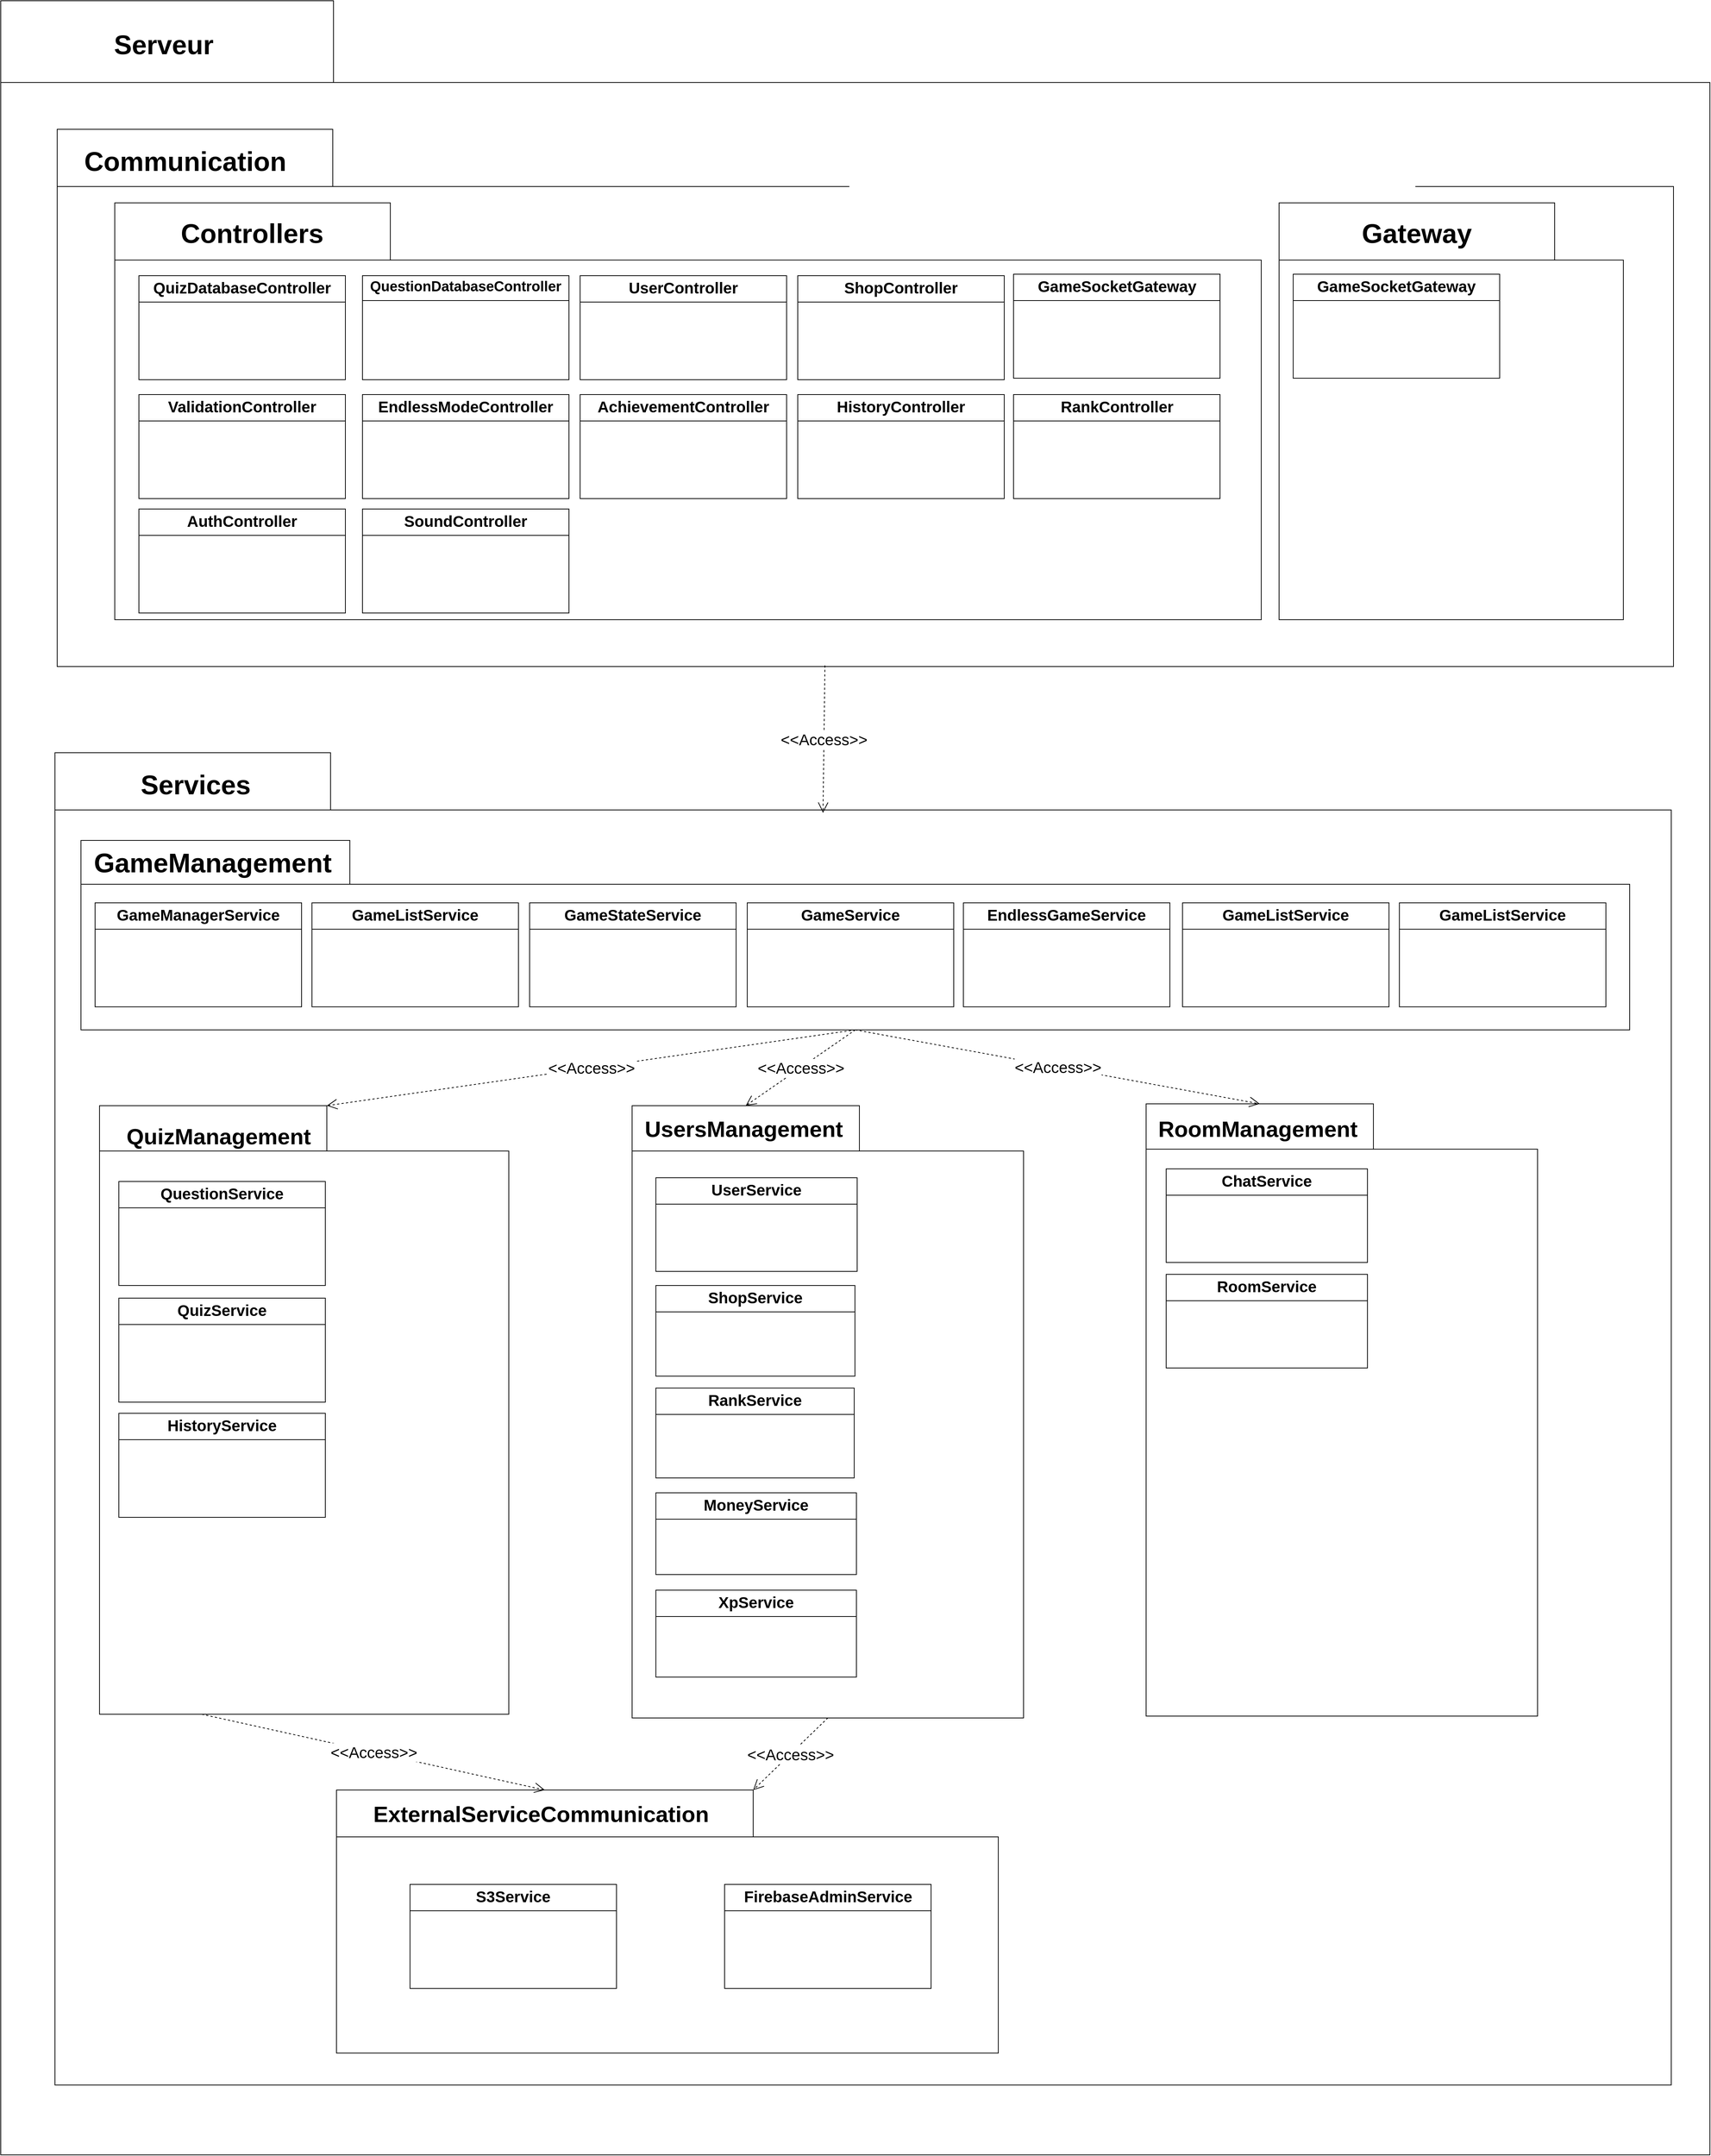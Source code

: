 <mxfile version="26.2.9">
  <diagram name="Page-1" id="TvlfPI-XHOTMkAkQHqAN">
    <mxGraphModel dx="-983" dy="6800" grid="1" gridSize="10" guides="1" tooltips="1" connect="1" arrows="1" fold="1" page="1" pageScale="1" pageWidth="827" pageHeight="1169" math="0" shadow="0">
      <root>
        <mxCell id="0" />
        <mxCell id="1" parent="0" />
        <mxCell id="3Pgrj5yIYafNxYy-8f5n-1" value="" style="shape=folder;fontStyle=1;spacingTop=10;tabWidth=448;tabHeight=110;tabPosition=left;html=1;whiteSpace=wrap;" vertex="1" parent="1">
          <mxGeometry x="4450" y="-4520" width="2301" height="2899" as="geometry" />
        </mxCell>
        <mxCell id="3Pgrj5yIYafNxYy-8f5n-2" value="" style="shape=folder;fontStyle=1;spacingTop=10;tabWidth=371;tabHeight=77;tabPosition=left;html=1;whiteSpace=wrap;" vertex="1" parent="1">
          <mxGeometry x="4526" y="-4347" width="2176" height="723" as="geometry" />
        </mxCell>
        <mxCell id="3Pgrj5yIYafNxYy-8f5n-3" value="&lt;font style=&quot;font-size: 36px;&quot;&gt;Serveur&lt;/font&gt;" style="text;align=center;fontStyle=1;verticalAlign=middle;spacingLeft=3;spacingRight=3;strokeColor=none;rotatable=0;points=[[0,0.5],[1,0.5]];portConstraint=eastwest;html=1;" vertex="1" parent="1">
          <mxGeometry x="4628.5" y="-4474" width="80" height="26" as="geometry" />
        </mxCell>
        <mxCell id="3Pgrj5yIYafNxYy-8f5n-4" value="&lt;font style=&quot;font-size: 36px;&quot;&gt;Communication&lt;/font&gt;" style="text;align=center;fontStyle=1;verticalAlign=middle;spacingLeft=3;spacingRight=3;strokeColor=none;rotatable=0;points=[[0,0.5],[1,0.5]];portConstraint=eastwest;html=1;" vertex="1" parent="1">
          <mxGeometry x="4658" y="-4317" width="80" height="26" as="geometry" />
        </mxCell>
        <mxCell id="3Pgrj5yIYafNxYy-8f5n-5" value="" style="shape=folder;fontStyle=1;spacingTop=10;tabWidth=371;tabHeight=77;tabPosition=left;html=1;whiteSpace=wrap;" vertex="1" parent="1">
          <mxGeometry x="4603.5" y="-4248" width="1543.5" height="561" as="geometry" />
        </mxCell>
        <mxCell id="3Pgrj5yIYafNxYy-8f5n-6" value="" style="shape=folder;fontStyle=1;spacingTop=10;tabWidth=371;tabHeight=77;tabPosition=left;html=1;whiteSpace=wrap;" vertex="1" parent="1">
          <mxGeometry x="6171" y="-4248" width="463.5" height="561" as="geometry" />
        </mxCell>
        <mxCell id="3Pgrj5yIYafNxYy-8f5n-7" value="&lt;font style=&quot;font-size: 36px;&quot;&gt;Controllers&lt;/font&gt;" style="text;align=center;fontStyle=1;verticalAlign=middle;spacingLeft=3;spacingRight=3;strokeColor=none;rotatable=0;points=[[0,0.5],[1,0.5]];portConstraint=eastwest;html=1;" vertex="1" parent="1">
          <mxGeometry x="4748" y="-4220" width="80" height="26" as="geometry" />
        </mxCell>
        <mxCell id="3Pgrj5yIYafNxYy-8f5n-8" value="&lt;font style=&quot;font-size: 36px;&quot;&gt;Gateway&lt;/font&gt;" style="text;align=center;fontStyle=1;verticalAlign=middle;spacingLeft=3;spacingRight=3;strokeColor=none;rotatable=0;points=[[0,0.5],[1,0.5]];portConstraint=eastwest;html=1;" vertex="1" parent="1">
          <mxGeometry x="6316" y="-4220" width="80" height="26" as="geometry" />
        </mxCell>
        <mxCell id="3Pgrj5yIYafNxYy-8f5n-9" value="" style="shape=folder;fontStyle=1;spacingTop=10;tabWidth=371;tabHeight=77;tabPosition=left;html=1;whiteSpace=wrap;" vertex="1" parent="1">
          <mxGeometry x="4523" y="-3508" width="2176" height="1793" as="geometry" />
        </mxCell>
        <mxCell id="3Pgrj5yIYafNxYy-8f5n-10" value="&lt;p style=&quot;margin:0px;margin-top:4px;text-align:center;&quot;&gt;&lt;b&gt;&lt;font style=&quot;font-size: 21px;&quot;&gt;QuizDatabaseController&lt;/font&gt;&lt;/b&gt;&lt;/p&gt;&lt;hr size=&quot;1&quot; style=&quot;border-style:solid;&quot;&gt;&lt;p style=&quot;margin:0px;margin-left:4px;&quot;&gt;&lt;/p&gt;&lt;p style=&quot;margin:0px;margin-left:4px;&quot;&gt;&lt;br&gt;&lt;/p&gt;" style="verticalAlign=top;align=left;overflow=fill;html=1;whiteSpace=wrap;" vertex="1" parent="1">
          <mxGeometry x="4636" y="-4150" width="278" height="140" as="geometry" />
        </mxCell>
        <mxCell id="3Pgrj5yIYafNxYy-8f5n-11" value="&lt;p style=&quot;margin:0px;margin-top:4px;text-align:center;&quot;&gt;&lt;b&gt;&lt;font style=&quot;font-size: 19px;&quot;&gt;QuestionDatabaseController&lt;/font&gt;&lt;/b&gt;&lt;/p&gt;&lt;hr size=&quot;1&quot; style=&quot;border-style:solid;&quot;&gt;&lt;p style=&quot;margin:0px;margin-left:4px;&quot;&gt;&lt;/p&gt;&lt;p style=&quot;margin:0px;margin-left:4px;&quot;&gt;&lt;br&gt;&lt;/p&gt;" style="verticalAlign=top;align=left;overflow=fill;html=1;whiteSpace=wrap;" vertex="1" parent="1">
          <mxGeometry x="4937" y="-4150" width="278" height="140" as="geometry" />
        </mxCell>
        <mxCell id="3Pgrj5yIYafNxYy-8f5n-12" value="&lt;p style=&quot;margin:0px;margin-top:4px;text-align:center;&quot;&gt;&lt;b&gt;&lt;font style=&quot;font-size: 21px;&quot;&gt;UserController&lt;/font&gt;&lt;/b&gt;&lt;/p&gt;&lt;hr size=&quot;1&quot; style=&quot;border-style:solid;&quot;&gt;&lt;p style=&quot;margin:0px;margin-left:4px;&quot;&gt;&lt;/p&gt;&lt;p style=&quot;margin:0px;margin-left:4px;&quot;&gt;&lt;br&gt;&lt;/p&gt;" style="verticalAlign=top;align=left;overflow=fill;html=1;whiteSpace=wrap;" vertex="1" parent="1">
          <mxGeometry x="5230" y="-4150" width="278" height="140" as="geometry" />
        </mxCell>
        <mxCell id="3Pgrj5yIYafNxYy-8f5n-13" value="&lt;p style=&quot;margin:0px;margin-top:4px;text-align:center;&quot;&gt;&lt;b&gt;&lt;font style=&quot;font-size: 21px;&quot;&gt;ShopController&lt;/font&gt;&lt;/b&gt;&lt;/p&gt;&lt;hr size=&quot;1&quot; style=&quot;border-style:solid;&quot;&gt;&lt;p style=&quot;margin:0px;margin-left:4px;&quot;&gt;&lt;/p&gt;&lt;p style=&quot;margin:0px;margin-left:4px;&quot;&gt;&lt;br&gt;&lt;/p&gt;" style="verticalAlign=top;align=left;overflow=fill;html=1;whiteSpace=wrap;" vertex="1" parent="1">
          <mxGeometry x="5523" y="-4150" width="278" height="140" as="geometry" />
        </mxCell>
        <mxCell id="3Pgrj5yIYafNxYy-8f5n-14" value="&lt;p style=&quot;margin:0px;margin-top:4px;text-align:center;&quot;&gt;&lt;b&gt;&lt;font style=&quot;font-size: 21px;&quot;&gt;GameSocketGateway&lt;/font&gt;&lt;/b&gt;&lt;/p&gt;&lt;hr size=&quot;1&quot; style=&quot;border-style:solid;&quot;&gt;&lt;p style=&quot;margin:0px;margin-left:4px;&quot;&gt;&lt;/p&gt;&lt;p style=&quot;margin:0px;margin-left:4px;&quot;&gt;&lt;br&gt;&lt;/p&gt;" style="verticalAlign=top;align=left;overflow=fill;html=1;whiteSpace=wrap;" vertex="1" parent="1">
          <mxGeometry x="5813.5" y="-4152" width="278" height="140" as="geometry" />
        </mxCell>
        <mxCell id="3Pgrj5yIYafNxYy-8f5n-15" value="&lt;p style=&quot;margin:0px;margin-top:4px;text-align:center;&quot;&gt;&lt;b&gt;&lt;font style=&quot;font-size: 21px;&quot;&gt;GameSocketGateway&lt;/font&gt;&lt;/b&gt;&lt;/p&gt;&lt;hr size=&quot;1&quot; style=&quot;border-style:solid;&quot;&gt;&lt;p style=&quot;margin:0px;margin-left:4px;&quot;&gt;&lt;/p&gt;&lt;p style=&quot;margin:0px;margin-left:4px;&quot;&gt;&lt;br&gt;&lt;/p&gt;" style="verticalAlign=top;align=left;overflow=fill;html=1;whiteSpace=wrap;" vertex="1" parent="1">
          <mxGeometry x="6190" y="-4152" width="278" height="140" as="geometry" />
        </mxCell>
        <mxCell id="3Pgrj5yIYafNxYy-8f5n-16" value="&lt;p style=&quot;margin:0px;margin-top:4px;text-align:center;&quot;&gt;&lt;b&gt;&lt;font style=&quot;font-size: 21px;&quot;&gt;ValidationController&lt;/font&gt;&lt;/b&gt;&lt;/p&gt;&lt;hr size=&quot;1&quot; style=&quot;border-style:solid;&quot;&gt;&lt;p style=&quot;margin:0px;margin-left:4px;&quot;&gt;&lt;/p&gt;&lt;p style=&quot;margin:0px;margin-left:4px;&quot;&gt;&lt;br&gt;&lt;/p&gt;" style="verticalAlign=top;align=left;overflow=fill;html=1;whiteSpace=wrap;" vertex="1" parent="1">
          <mxGeometry x="4636" y="-3990" width="278" height="140" as="geometry" />
        </mxCell>
        <mxCell id="3Pgrj5yIYafNxYy-8f5n-17" value="&lt;p style=&quot;margin:0px;margin-top:4px;text-align:center;&quot;&gt;&lt;b&gt;&lt;font style=&quot;font-size: 21px;&quot;&gt;EndlessModeController&lt;/font&gt;&lt;/b&gt;&lt;/p&gt;&lt;hr size=&quot;1&quot; style=&quot;border-style:solid;&quot;&gt;&lt;p style=&quot;margin:0px;margin-left:4px;&quot;&gt;&lt;/p&gt;&lt;p style=&quot;margin:0px;margin-left:4px;&quot;&gt;&lt;br&gt;&lt;/p&gt;" style="verticalAlign=top;align=left;overflow=fill;html=1;whiteSpace=wrap;" vertex="1" parent="1">
          <mxGeometry x="4937" y="-3990" width="278" height="140" as="geometry" />
        </mxCell>
        <mxCell id="3Pgrj5yIYafNxYy-8f5n-18" value="&lt;p style=&quot;margin:0px;margin-top:4px;text-align:center;&quot;&gt;&lt;b&gt;&lt;font style=&quot;font-size: 21px;&quot;&gt;AchievementController&lt;/font&gt;&lt;/b&gt;&lt;/p&gt;&lt;hr size=&quot;1&quot; style=&quot;border-style:solid;&quot;&gt;&lt;p style=&quot;margin:0px;margin-left:4px;&quot;&gt;&lt;/p&gt;&lt;p style=&quot;margin:0px;margin-left:4px;&quot;&gt;&lt;br&gt;&lt;/p&gt;" style="verticalAlign=top;align=left;overflow=fill;html=1;whiteSpace=wrap;" vertex="1" parent="1">
          <mxGeometry x="5230" y="-3990" width="278" height="140" as="geometry" />
        </mxCell>
        <mxCell id="3Pgrj5yIYafNxYy-8f5n-19" value="&lt;p style=&quot;margin:0px;margin-top:4px;text-align:center;&quot;&gt;&lt;b&gt;&lt;font style=&quot;font-size: 21px;&quot;&gt;HistoryController&lt;/font&gt;&lt;/b&gt;&lt;/p&gt;&lt;hr size=&quot;1&quot; style=&quot;border-style:solid;&quot;&gt;&lt;p style=&quot;margin:0px;margin-left:4px;&quot;&gt;&lt;/p&gt;&lt;p style=&quot;margin:0px;margin-left:4px;&quot;&gt;&lt;br&gt;&lt;/p&gt;" style="verticalAlign=top;align=left;overflow=fill;html=1;whiteSpace=wrap;" vertex="1" parent="1">
          <mxGeometry x="5523" y="-3990" width="278" height="140" as="geometry" />
        </mxCell>
        <mxCell id="3Pgrj5yIYafNxYy-8f5n-20" value="&lt;p style=&quot;margin:0px;margin-top:4px;text-align:center;&quot;&gt;&lt;b&gt;&lt;font style=&quot;font-size: 21px;&quot;&gt;RankController&lt;/font&gt;&lt;/b&gt;&lt;/p&gt;&lt;hr size=&quot;1&quot; style=&quot;border-style:solid;&quot;&gt;&lt;p style=&quot;margin:0px;margin-left:4px;&quot;&gt;&lt;/p&gt;&lt;p style=&quot;margin:0px;margin-left:4px;&quot;&gt;&lt;br&gt;&lt;/p&gt;" style="verticalAlign=top;align=left;overflow=fill;html=1;whiteSpace=wrap;" vertex="1" parent="1">
          <mxGeometry x="5813.5" y="-3990" width="278" height="140" as="geometry" />
        </mxCell>
        <mxCell id="3Pgrj5yIYafNxYy-8f5n-21" value="&lt;p style=&quot;margin:0px;margin-top:4px;text-align:center;&quot;&gt;&lt;b&gt;&lt;font style=&quot;font-size: 21px;&quot;&gt;AuthController&lt;/font&gt;&lt;/b&gt;&lt;/p&gt;&lt;hr size=&quot;1&quot; style=&quot;border-style:solid;&quot;&gt;&lt;p style=&quot;margin:0px;margin-left:4px;&quot;&gt;&lt;/p&gt;&lt;p style=&quot;margin:0px;margin-left:4px;&quot;&gt;&lt;br&gt;&lt;/p&gt;" style="verticalAlign=top;align=left;overflow=fill;html=1;whiteSpace=wrap;" vertex="1" parent="1">
          <mxGeometry x="4636" y="-3836" width="278" height="140" as="geometry" />
        </mxCell>
        <mxCell id="3Pgrj5yIYafNxYy-8f5n-22" value="&lt;p style=&quot;margin:0px;margin-top:4px;text-align:center;&quot;&gt;&lt;b&gt;&lt;font style=&quot;font-size: 21px;&quot;&gt;SoundController&lt;/font&gt;&lt;/b&gt;&lt;/p&gt;&lt;hr size=&quot;1&quot; style=&quot;border-style:solid;&quot;&gt;&lt;p style=&quot;margin:0px;margin-left:4px;&quot;&gt;&lt;/p&gt;&lt;p style=&quot;margin:0px;margin-left:4px;&quot;&gt;&lt;br&gt;&lt;/p&gt;" style="verticalAlign=top;align=left;overflow=fill;html=1;whiteSpace=wrap;" vertex="1" parent="1">
          <mxGeometry x="4937" y="-3836" width="278" height="140" as="geometry" />
        </mxCell>
        <mxCell id="3Pgrj5yIYafNxYy-8f5n-23" value="&lt;font style=&quot;font-size: 36px;&quot;&gt;Services&lt;/font&gt;" style="text;align=center;fontStyle=1;verticalAlign=middle;spacingLeft=3;spacingRight=3;strokeColor=none;rotatable=0;points=[[0,0.5],[1,0.5]];portConstraint=eastwest;html=1;" vertex="1" parent="1">
          <mxGeometry x="4672" y="-3478" width="80" height="26" as="geometry" />
        </mxCell>
        <mxCell id="3Pgrj5yIYafNxYy-8f5n-24" value="&lt;font style=&quot;font-size: 21px;&quot;&gt;&amp;lt;&amp;lt;Access&amp;gt;&amp;gt;&lt;/font&gt;" style="endArrow=open;endSize=12;dashed=1;html=1;rounded=0;fontSize=12;curved=1;exitX=0.475;exitY=0.998;exitDx=0;exitDy=0;exitPerimeter=0;" edge="1" parent="1" source="3Pgrj5yIYafNxYy-8f5n-2">
          <mxGeometry width="160" relative="1" as="geometry">
            <mxPoint x="5551" y="-3795" as="sourcePoint" />
            <mxPoint x="5557" y="-3427" as="targetPoint" />
          </mxGeometry>
        </mxCell>
        <mxCell id="3Pgrj5yIYafNxYy-8f5n-25" value="" style="shape=folder;fontStyle=1;spacingTop=10;tabWidth=362;tabHeight=59;tabPosition=left;html=1;whiteSpace=wrap;" vertex="1" parent="1">
          <mxGeometry x="4558" y="-3390" width="2085" height="255" as="geometry" />
        </mxCell>
        <mxCell id="3Pgrj5yIYafNxYy-8f5n-26" value="&lt;p style=&quot;margin:0px;margin-top:4px;text-align:center;&quot;&gt;&lt;b&gt;&lt;font style=&quot;font-size: 21px;&quot;&gt;GameManagerService&lt;/font&gt;&lt;/b&gt;&lt;/p&gt;&lt;hr size=&quot;1&quot; style=&quot;border-style:solid;&quot;&gt;&lt;p style=&quot;margin:0px;margin-left:4px;&quot;&gt;&lt;/p&gt;&lt;p style=&quot;margin:0px;margin-left:4px;&quot;&gt;&lt;br&gt;&lt;/p&gt;" style="verticalAlign=top;align=left;overflow=fill;html=1;whiteSpace=wrap;" vertex="1" parent="1">
          <mxGeometry x="4577" y="-3306" width="278" height="140" as="geometry" />
        </mxCell>
        <mxCell id="3Pgrj5yIYafNxYy-8f5n-27" value="&lt;p style=&quot;margin:0px;margin-top:4px;text-align:center;&quot;&gt;&lt;b&gt;&lt;font style=&quot;font-size: 21px;&quot;&gt;GameListService&lt;/font&gt;&lt;/b&gt;&lt;/p&gt;&lt;hr size=&quot;1&quot; style=&quot;border-style:solid;&quot;&gt;&lt;p style=&quot;margin:0px;margin-left:4px;&quot;&gt;&lt;/p&gt;&lt;p style=&quot;margin:0px;margin-left:4px;&quot;&gt;&lt;br&gt;&lt;/p&gt;" style="verticalAlign=top;align=left;overflow=fill;html=1;whiteSpace=wrap;" vertex="1" parent="1">
          <mxGeometry x="4869" y="-3306" width="278" height="140" as="geometry" />
        </mxCell>
        <mxCell id="3Pgrj5yIYafNxYy-8f5n-28" value="&lt;p style=&quot;margin:0px;margin-top:4px;text-align:center;&quot;&gt;&lt;b&gt;&lt;font style=&quot;font-size: 21px;&quot;&gt;GameStateService&lt;/font&gt;&lt;/b&gt;&lt;/p&gt;&lt;hr size=&quot;1&quot; style=&quot;border-style:solid;&quot;&gt;&lt;p style=&quot;margin:0px;margin-left:4px;&quot;&gt;&lt;/p&gt;&lt;p style=&quot;margin:0px;margin-left:4px;&quot;&gt;&lt;br&gt;&lt;/p&gt;" style="verticalAlign=top;align=left;overflow=fill;html=1;whiteSpace=wrap;" vertex="1" parent="1">
          <mxGeometry x="5162" y="-3306" width="278" height="140" as="geometry" />
        </mxCell>
        <mxCell id="3Pgrj5yIYafNxYy-8f5n-29" value="&lt;p style=&quot;margin:0px;margin-top:4px;text-align:center;&quot;&gt;&lt;b&gt;&lt;font style=&quot;font-size: 21px;&quot;&gt;GameService&lt;/font&gt;&lt;/b&gt;&lt;/p&gt;&lt;hr size=&quot;1&quot; style=&quot;border-style:solid;&quot;&gt;&lt;p style=&quot;margin:0px;margin-left:4px;&quot;&gt;&lt;/p&gt;&lt;p style=&quot;margin:0px;margin-left:4px;&quot;&gt;&lt;br&gt;&lt;/p&gt;" style="verticalAlign=top;align=left;overflow=fill;html=1;whiteSpace=wrap;" vertex="1" parent="1">
          <mxGeometry x="5455" y="-3306" width="278" height="140" as="geometry" />
        </mxCell>
        <mxCell id="3Pgrj5yIYafNxYy-8f5n-30" value="&lt;p style=&quot;margin:0px;margin-top:4px;text-align:center;&quot;&gt;&lt;b&gt;&lt;font style=&quot;font-size: 21px;&quot;&gt;EndlessGameService&lt;/font&gt;&lt;/b&gt;&lt;/p&gt;&lt;hr size=&quot;1&quot; style=&quot;border-style:solid;&quot;&gt;&lt;p style=&quot;margin:0px;margin-left:4px;&quot;&gt;&lt;/p&gt;&lt;p style=&quot;margin:0px;margin-left:4px;&quot;&gt;&lt;br&gt;&lt;/p&gt;" style="verticalAlign=top;align=left;overflow=fill;html=1;whiteSpace=wrap;" vertex="1" parent="1">
          <mxGeometry x="5746" y="-3306" width="278" height="140" as="geometry" />
        </mxCell>
        <mxCell id="3Pgrj5yIYafNxYy-8f5n-31" value="&lt;p style=&quot;margin:0px;margin-top:4px;text-align:center;&quot;&gt;&lt;b&gt;&lt;font style=&quot;font-size: 21px;&quot;&gt;GameListService&lt;/font&gt;&lt;/b&gt;&lt;/p&gt;&lt;hr size=&quot;1&quot; style=&quot;border-style:solid;&quot;&gt;&lt;p style=&quot;margin:0px;margin-left:4px;&quot;&gt;&lt;/p&gt;&lt;p style=&quot;margin:0px;margin-left:4px;&quot;&gt;&lt;br&gt;&lt;/p&gt;" style="verticalAlign=top;align=left;overflow=fill;html=1;whiteSpace=wrap;" vertex="1" parent="1">
          <mxGeometry x="6041" y="-3306" width="278" height="140" as="geometry" />
        </mxCell>
        <mxCell id="3Pgrj5yIYafNxYy-8f5n-32" value="" style="shape=folder;fontStyle=1;spacingTop=10;tabWidth=306;tabHeight=61;tabPosition=left;html=1;whiteSpace=wrap;" vertex="1" parent="1">
          <mxGeometry x="4583" y="-3033" width="551" height="819" as="geometry" />
        </mxCell>
        <mxCell id="3Pgrj5yIYafNxYy-8f5n-33" value="" style="shape=folder;fontStyle=1;spacingTop=10;tabWidth=306;tabHeight=61;tabPosition=left;html=1;whiteSpace=wrap;" vertex="1" parent="1">
          <mxGeometry x="5300" y="-3033" width="527" height="824" as="geometry" />
        </mxCell>
        <mxCell id="3Pgrj5yIYafNxYy-8f5n-34" value="" style="shape=folder;fontStyle=1;spacingTop=10;tabWidth=306;tabHeight=61;tabPosition=left;html=1;whiteSpace=wrap;" vertex="1" parent="1">
          <mxGeometry x="5992" y="-3035.5" width="527" height="824" as="geometry" />
        </mxCell>
        <mxCell id="3Pgrj5yIYafNxYy-8f5n-35" value="&lt;font style=&quot;font-size: 21px;&quot;&gt;&amp;lt;&amp;lt;Access&amp;gt;&amp;gt;&lt;/font&gt;" style="endArrow=open;endSize=12;dashed=1;html=1;rounded=0;fontSize=12;curved=1;exitX=0.5;exitY=1;exitDx=0;exitDy=0;exitPerimeter=0;entryX=0;entryY=0;entryDx=306;entryDy=0;entryPerimeter=0;" edge="1" parent="1" source="3Pgrj5yIYafNxYy-8f5n-25" target="3Pgrj5yIYafNxYy-8f5n-32">
          <mxGeometry width="160" relative="1" as="geometry">
            <mxPoint x="5570" y="-3615" as="sourcePoint" />
            <mxPoint x="5567" y="-3417" as="targetPoint" />
          </mxGeometry>
        </mxCell>
        <mxCell id="3Pgrj5yIYafNxYy-8f5n-36" value="&lt;font style=&quot;font-size: 21px;&quot;&gt;&amp;lt;&amp;lt;Access&amp;gt;&amp;gt;&lt;/font&gt;" style="endArrow=open;endSize=12;dashed=1;html=1;rounded=0;fontSize=12;curved=1;exitX=0.5;exitY=1;exitDx=0;exitDy=0;exitPerimeter=0;entryX=0;entryY=0;entryDx=153;entryDy=0;entryPerimeter=0;" edge="1" parent="1" source="3Pgrj5yIYafNxYy-8f5n-25" target="3Pgrj5yIYafNxYy-8f5n-33">
          <mxGeometry width="160" relative="1" as="geometry">
            <mxPoint x="5523" y="-3117" as="sourcePoint" />
            <mxPoint x="5022" y="-2962" as="targetPoint" />
          </mxGeometry>
        </mxCell>
        <mxCell id="3Pgrj5yIYafNxYy-8f5n-37" value="&lt;font style=&quot;font-size: 21px;&quot;&gt;&amp;lt;&amp;lt;Access&amp;gt;&amp;gt;&lt;/font&gt;" style="endArrow=open;endSize=12;dashed=1;html=1;rounded=0;fontSize=12;curved=1;exitX=0.5;exitY=1;exitDx=0;exitDy=0;exitPerimeter=0;entryX=0;entryY=0;entryDx=153;entryDy=0;entryPerimeter=0;" edge="1" parent="1" source="3Pgrj5yIYafNxYy-8f5n-25" target="3Pgrj5yIYafNxYy-8f5n-34">
          <mxGeometry width="160" relative="1" as="geometry">
            <mxPoint x="5523" y="-3117" as="sourcePoint" />
            <mxPoint x="5727" y="-2962" as="targetPoint" />
          </mxGeometry>
        </mxCell>
        <mxCell id="3Pgrj5yIYafNxYy-8f5n-38" value="&lt;font style=&quot;font-size: 36px;&quot;&gt;GameManagement&lt;/font&gt;" style="text;align=center;fontStyle=1;verticalAlign=middle;spacingLeft=3;spacingRight=3;strokeColor=none;rotatable=0;points=[[0,0.5],[1,0.5]];portConstraint=eastwest;html=1;" vertex="1" parent="1">
          <mxGeometry x="4695" y="-3373" width="80" height="26" as="geometry" />
        </mxCell>
        <mxCell id="3Pgrj5yIYafNxYy-8f5n-39" value="&lt;font style=&quot;font-size: 30px;&quot;&gt;RoomManagement&lt;/font&gt;" style="text;align=center;fontStyle=1;verticalAlign=middle;spacingLeft=3;spacingRight=3;strokeColor=none;rotatable=0;points=[[0,0.5],[1,0.5]];portConstraint=eastwest;html=1;" vertex="1" parent="1">
          <mxGeometry x="6101.5" y="-3014" width="80" height="24" as="geometry" />
        </mxCell>
        <mxCell id="3Pgrj5yIYafNxYy-8f5n-40" value="&lt;font style=&quot;font-size: 30px;&quot;&gt;UsersManagement&lt;/font&gt;" style="text;align=center;fontStyle=1;verticalAlign=middle;spacingLeft=3;spacingRight=3;strokeColor=none;rotatable=0;points=[[0,0.5],[1,0.5]];portConstraint=eastwest;html=1;" vertex="1" parent="1">
          <mxGeometry x="5410" y="-3014" width="80" height="24" as="geometry" />
        </mxCell>
        <mxCell id="3Pgrj5yIYafNxYy-8f5n-41" value="&lt;p style=&quot;margin:0px;margin-top:4px;text-align:center;&quot;&gt;&lt;b&gt;&lt;font style=&quot;font-size: 21px;&quot;&gt;QuestionService&lt;/font&gt;&lt;/b&gt;&lt;/p&gt;&lt;hr size=&quot;1&quot; style=&quot;border-style:solid;&quot;&gt;&lt;p style=&quot;margin:0px;margin-left:4px;&quot;&gt;&lt;/p&gt;&lt;p style=&quot;margin:0px;margin-left:4px;&quot;&gt;&lt;br&gt;&lt;/p&gt;" style="verticalAlign=top;align=left;overflow=fill;html=1;whiteSpace=wrap;" vertex="1" parent="1">
          <mxGeometry x="4609" y="-2931" width="278" height="140" as="geometry" />
        </mxCell>
        <mxCell id="3Pgrj5yIYafNxYy-8f5n-42" value="&lt;p style=&quot;margin:0px;margin-top:4px;text-align:center;&quot;&gt;&lt;b&gt;&lt;font style=&quot;font-size: 21px;&quot;&gt;QuizService&lt;/font&gt;&lt;/b&gt;&lt;/p&gt;&lt;hr size=&quot;1&quot; style=&quot;border-style:solid;&quot;&gt;&lt;p style=&quot;margin:0px;margin-left:4px;&quot;&gt;&lt;/p&gt;&lt;p style=&quot;margin:0px;margin-left:4px;&quot;&gt;&lt;br&gt;&lt;/p&gt;" style="verticalAlign=top;align=left;overflow=fill;html=1;whiteSpace=wrap;" vertex="1" parent="1">
          <mxGeometry x="4609" y="-2774" width="278" height="140" as="geometry" />
        </mxCell>
        <mxCell id="3Pgrj5yIYafNxYy-8f5n-43" value="&lt;p style=&quot;margin:0px;margin-top:4px;text-align:center;&quot;&gt;&lt;b&gt;&lt;font style=&quot;font-size: 21px;&quot;&gt;HistoryService&lt;/font&gt;&lt;/b&gt;&lt;/p&gt;&lt;hr size=&quot;1&quot; style=&quot;border-style:solid;&quot;&gt;&lt;p style=&quot;margin:0px;margin-left:4px;&quot;&gt;&lt;/p&gt;&lt;p style=&quot;margin:0px;margin-left:4px;&quot;&gt;&lt;br&gt;&lt;/p&gt;" style="verticalAlign=top;align=left;overflow=fill;html=1;whiteSpace=wrap;" vertex="1" parent="1">
          <mxGeometry x="4609" y="-2619" width="278" height="140" as="geometry" />
        </mxCell>
        <mxCell id="3Pgrj5yIYafNxYy-8f5n-44" value="" style="shape=folder;fontStyle=1;spacingTop=10;tabWidth=561;tabHeight=63;tabPosition=left;html=1;whiteSpace=wrap;" vertex="1" parent="1">
          <mxGeometry x="4902" y="-2112" width="891" height="354" as="geometry" />
        </mxCell>
        <mxCell id="3Pgrj5yIYafNxYy-8f5n-45" value="&lt;font style=&quot;font-size: 30px;&quot;&gt;QuizManagement&lt;/font&gt;" style="text;align=center;fontStyle=1;verticalAlign=middle;spacingLeft=3;spacingRight=3;strokeColor=none;rotatable=0;points=[[0,0.5],[1,0.5]];portConstraint=eastwest;html=1;" vertex="1" parent="1">
          <mxGeometry x="4702.5" y="-3004" width="80" height="24" as="geometry" />
        </mxCell>
        <mxCell id="3Pgrj5yIYafNxYy-8f5n-46" value="&lt;font style=&quot;font-size: 30px;&quot;&gt;ExternalServiceCommunication&lt;/font&gt;" style="text;align=center;fontStyle=1;verticalAlign=middle;spacingLeft=3;spacingRight=3;strokeColor=none;rotatable=0;points=[[0,0.5],[1,0.5]];portConstraint=eastwest;html=1;" vertex="1" parent="1">
          <mxGeometry x="5137" y="-2092" width="80" height="24" as="geometry" />
        </mxCell>
        <mxCell id="3Pgrj5yIYafNxYy-8f5n-47" value="&lt;p style=&quot;margin:0px;margin-top:4px;text-align:center;&quot;&gt;&lt;b&gt;&lt;font style=&quot;font-size: 21px;&quot;&gt;S3Service&lt;/font&gt;&lt;/b&gt;&lt;/p&gt;&lt;hr size=&quot;1&quot; style=&quot;border-style:solid;&quot;&gt;&lt;p style=&quot;margin:0px;margin-left:4px;&quot;&gt;&lt;/p&gt;&lt;p style=&quot;margin:0px;margin-left:4px;&quot;&gt;&lt;br&gt;&lt;/p&gt;" style="verticalAlign=top;align=left;overflow=fill;html=1;whiteSpace=wrap;" vertex="1" parent="1">
          <mxGeometry x="5001" y="-1985" width="278" height="140" as="geometry" />
        </mxCell>
        <mxCell id="3Pgrj5yIYafNxYy-8f5n-48" value="&lt;p style=&quot;margin:0px;margin-top:4px;text-align:center;&quot;&gt;&lt;b&gt;&lt;font style=&quot;font-size: 21px;&quot;&gt;FirebaseAdminService&lt;/font&gt;&lt;/b&gt;&lt;/p&gt;&lt;hr size=&quot;1&quot; style=&quot;border-style:solid;&quot;&gt;&lt;p style=&quot;margin:0px;margin-left:4px;&quot;&gt;&lt;/p&gt;&lt;p style=&quot;margin:0px;margin-left:4px;&quot;&gt;&lt;br&gt;&lt;/p&gt;" style="verticalAlign=top;align=left;overflow=fill;html=1;whiteSpace=wrap;" vertex="1" parent="1">
          <mxGeometry x="5424.5" y="-1985" width="278" height="140" as="geometry" />
        </mxCell>
        <mxCell id="3Pgrj5yIYafNxYy-8f5n-49" value="&lt;p style=&quot;margin:0px;margin-top:4px;text-align:center;&quot;&gt;&lt;b&gt;&lt;font style=&quot;font-size: 21px;&quot;&gt;UserService&lt;/font&gt;&lt;/b&gt;&lt;/p&gt;&lt;hr size=&quot;1&quot; style=&quot;border-style:solid;&quot;&gt;&lt;p style=&quot;margin:0px;margin-left:4px;&quot;&gt;&lt;/p&gt;&lt;p style=&quot;margin:0px;margin-left:4px;&quot;&gt;&lt;br&gt;&lt;/p&gt;" style="verticalAlign=top;align=left;overflow=fill;html=1;whiteSpace=wrap;" vertex="1" parent="1">
          <mxGeometry x="5332" y="-2936" width="271" height="126" as="geometry" />
        </mxCell>
        <mxCell id="3Pgrj5yIYafNxYy-8f5n-50" value="&lt;p style=&quot;margin:0px;margin-top:4px;text-align:center;&quot;&gt;&lt;b&gt;&lt;font style=&quot;font-size: 21px;&quot;&gt;ShopService&lt;/font&gt;&lt;/b&gt;&lt;/p&gt;&lt;hr size=&quot;1&quot; style=&quot;border-style:solid;&quot;&gt;&lt;p style=&quot;margin:0px;margin-left:4px;&quot;&gt;&lt;/p&gt;&lt;p style=&quot;margin:0px;margin-left:4px;&quot;&gt;&lt;br&gt;&lt;/p&gt;" style="verticalAlign=top;align=left;overflow=fill;html=1;whiteSpace=wrap;" vertex="1" parent="1">
          <mxGeometry x="5332" y="-2791" width="268" height="122" as="geometry" />
        </mxCell>
        <mxCell id="3Pgrj5yIYafNxYy-8f5n-51" value="&lt;p style=&quot;margin:0px;margin-top:4px;text-align:center;&quot;&gt;&lt;b&gt;&lt;font style=&quot;font-size: 21px;&quot;&gt;RankService&lt;/font&gt;&lt;/b&gt;&lt;/p&gt;&lt;hr size=&quot;1&quot; style=&quot;border-style:solid;&quot;&gt;&lt;p style=&quot;margin:0px;margin-left:4px;&quot;&gt;&lt;/p&gt;&lt;p style=&quot;margin:0px;margin-left:4px;&quot;&gt;&lt;br&gt;&lt;/p&gt;" style="verticalAlign=top;align=left;overflow=fill;html=1;whiteSpace=wrap;" vertex="1" parent="1">
          <mxGeometry x="5332" y="-2653" width="267" height="121" as="geometry" />
        </mxCell>
        <mxCell id="3Pgrj5yIYafNxYy-8f5n-52" value="&lt;p style=&quot;margin:0px;margin-top:4px;text-align:center;&quot;&gt;&lt;b&gt;&lt;font style=&quot;font-size: 21px;&quot;&gt;MoneyService&lt;/font&gt;&lt;/b&gt;&lt;/p&gt;&lt;hr size=&quot;1&quot; style=&quot;border-style:solid;&quot;&gt;&lt;p style=&quot;margin:0px;margin-left:4px;&quot;&gt;&lt;/p&gt;&lt;p style=&quot;margin:0px;margin-left:4px;&quot;&gt;&lt;br&gt;&lt;/p&gt;" style="verticalAlign=top;align=left;overflow=fill;html=1;whiteSpace=wrap;" vertex="1" parent="1">
          <mxGeometry x="5332" y="-2512" width="270" height="110" as="geometry" />
        </mxCell>
        <mxCell id="3Pgrj5yIYafNxYy-8f5n-53" value="&lt;p style=&quot;margin:0px;margin-top:4px;text-align:center;&quot;&gt;&lt;b&gt;&lt;font style=&quot;font-size: 21px;&quot;&gt;GameListService&lt;/font&gt;&lt;/b&gt;&lt;/p&gt;&lt;hr size=&quot;1&quot; style=&quot;border-style:solid;&quot;&gt;&lt;p style=&quot;margin:0px;margin-left:4px;&quot;&gt;&lt;/p&gt;&lt;p style=&quot;margin:0px;margin-left:4px;&quot;&gt;&lt;br&gt;&lt;/p&gt;" style="verticalAlign=top;align=left;overflow=fill;html=1;whiteSpace=wrap;" vertex="1" parent="1">
          <mxGeometry x="6333" y="-3306" width="278" height="140" as="geometry" />
        </mxCell>
        <mxCell id="3Pgrj5yIYafNxYy-8f5n-54" value="&lt;p style=&quot;margin:0px;margin-top:4px;text-align:center;&quot;&gt;&lt;b&gt;&lt;font style=&quot;font-size: 21px;&quot;&gt;XpService&lt;/font&gt;&lt;/b&gt;&lt;/p&gt;&lt;hr size=&quot;1&quot; style=&quot;border-style:solid;&quot;&gt;&lt;p style=&quot;margin:0px;margin-left:4px;&quot;&gt;&lt;/p&gt;&lt;p style=&quot;margin:0px;margin-left:4px;&quot;&gt;&lt;br&gt;&lt;/p&gt;" style="verticalAlign=top;align=left;overflow=fill;html=1;whiteSpace=wrap;" vertex="1" parent="1">
          <mxGeometry x="5332" y="-2381" width="270" height="117" as="geometry" />
        </mxCell>
        <mxCell id="3Pgrj5yIYafNxYy-8f5n-55" value="&lt;p style=&quot;margin:0px;margin-top:4px;text-align:center;&quot;&gt;&lt;b&gt;&lt;font style=&quot;font-size: 21px;&quot;&gt;ChatService&lt;/font&gt;&lt;/b&gt;&lt;/p&gt;&lt;hr size=&quot;1&quot; style=&quot;border-style:solid;&quot;&gt;&lt;p style=&quot;margin:0px;margin-left:4px;&quot;&gt;&lt;/p&gt;&lt;p style=&quot;margin:0px;margin-left:4px;&quot;&gt;&lt;br&gt;&lt;/p&gt;" style="verticalAlign=top;align=left;overflow=fill;html=1;whiteSpace=wrap;" vertex="1" parent="1">
          <mxGeometry x="6019" y="-2948" width="271" height="126" as="geometry" />
        </mxCell>
        <mxCell id="3Pgrj5yIYafNxYy-8f5n-56" value="&lt;p style=&quot;margin:0px;margin-top:4px;text-align:center;&quot;&gt;&lt;b&gt;&lt;font style=&quot;font-size: 21px;&quot;&gt;RoomService&lt;/font&gt;&lt;/b&gt;&lt;/p&gt;&lt;hr size=&quot;1&quot; style=&quot;border-style:solid;&quot;&gt;&lt;p style=&quot;margin:0px;margin-left:4px;&quot;&gt;&lt;/p&gt;&lt;p style=&quot;margin:0px;margin-left:4px;&quot;&gt;&lt;br&gt;&lt;/p&gt;" style="verticalAlign=top;align=left;overflow=fill;html=1;whiteSpace=wrap;" vertex="1" parent="1">
          <mxGeometry x="6019" y="-2806" width="271" height="126" as="geometry" />
        </mxCell>
        <mxCell id="3Pgrj5yIYafNxYy-8f5n-57" value="&lt;font style=&quot;font-size: 21px;&quot;&gt;&amp;lt;&amp;lt;Access&amp;gt;&amp;gt;&lt;/font&gt;" style="endArrow=open;endSize=12;dashed=1;html=1;rounded=0;fontSize=12;curved=1;exitX=0.25;exitY=1;exitDx=0;exitDy=0;exitPerimeter=0;entryX=0;entryY=0;entryDx=280.5;entryDy=0;entryPerimeter=0;" edge="1" parent="1" source="3Pgrj5yIYafNxYy-8f5n-32" target="3Pgrj5yIYafNxYy-8f5n-44">
          <mxGeometry width="160" relative="1" as="geometry">
            <mxPoint x="5611" y="-3125" as="sourcePoint" />
            <mxPoint x="4899" y="-3023" as="targetPoint" />
          </mxGeometry>
        </mxCell>
        <mxCell id="3Pgrj5yIYafNxYy-8f5n-58" value="&lt;font style=&quot;font-size: 21px;&quot;&gt;&amp;lt;&amp;lt;Access&amp;gt;&amp;gt;&lt;/font&gt;" style="endArrow=open;endSize=12;dashed=1;html=1;rounded=0;fontSize=12;curved=1;exitX=0.5;exitY=1;exitDx=0;exitDy=0;exitPerimeter=0;entryX=0;entryY=0;entryDx=561;entryDy=0;entryPerimeter=0;" edge="1" parent="1" source="3Pgrj5yIYafNxYy-8f5n-33" target="3Pgrj5yIYafNxYy-8f5n-44">
          <mxGeometry width="160" relative="1" as="geometry">
            <mxPoint x="6266" y="-2201" as="sourcePoint" />
            <mxPoint x="5638" y="-2039" as="targetPoint" />
          </mxGeometry>
        </mxCell>
      </root>
    </mxGraphModel>
  </diagram>
</mxfile>

